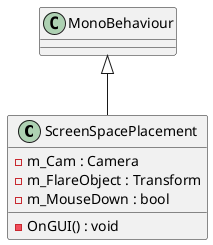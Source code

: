 @startuml
class ScreenSpacePlacement {
    - m_Cam : Camera
    - m_FlareObject : Transform
    - m_MouseDown : bool
    - OnGUI() : void
}
MonoBehaviour <|-- ScreenSpacePlacement
@enduml

